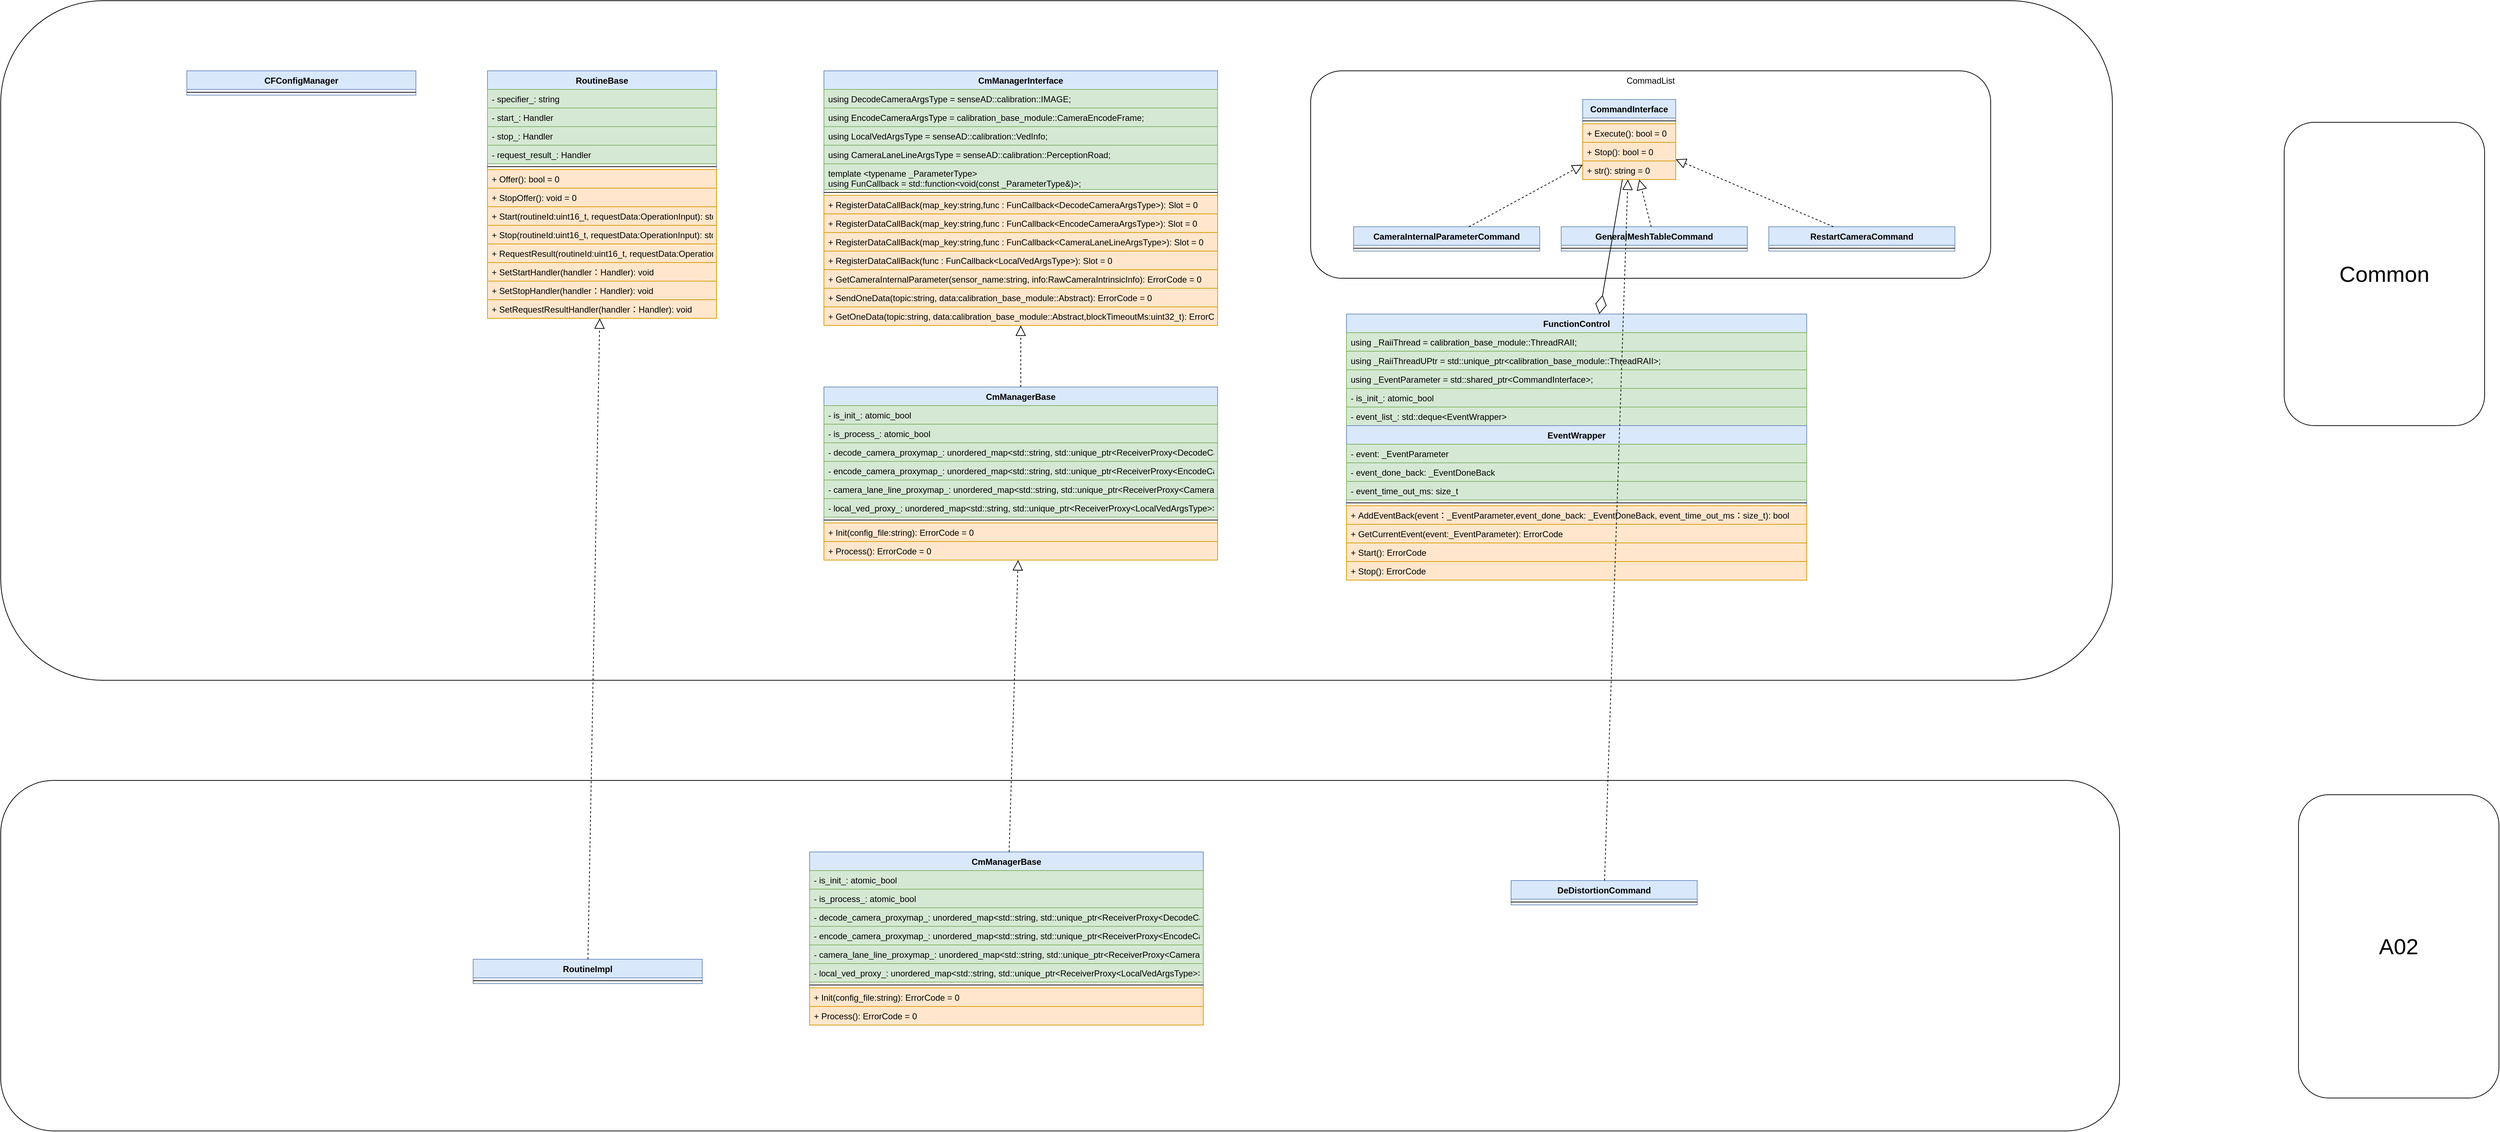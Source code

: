 <mxfile version="20.7.4" type="github">
  <diagram id="Bp8Pj_-kRJzW5Ho2kqY5" name="第 1 页">
    <mxGraphModel dx="6214" dy="3509" grid="1" gridSize="10" guides="1" tooltips="1" connect="1" arrows="1" fold="1" page="1" pageScale="1" pageWidth="827" pageHeight="1169" math="0" shadow="0">
      <root>
        <mxCell id="0" />
        <mxCell id="1" parent="0" />
        <mxCell id="y8l9VE3VMVZeQ-2kAUSr-144" value="" style="rounded=1;whiteSpace=wrap;html=1;" vertex="1" parent="1">
          <mxGeometry x="-1150" y="230" width="2960" height="490" as="geometry" />
        </mxCell>
        <mxCell id="y8l9VE3VMVZeQ-2kAUSr-142" value="" style="rounded=1;whiteSpace=wrap;html=1;" vertex="1" parent="1">
          <mxGeometry x="-1150" y="-860" width="2950" height="950" as="geometry" />
        </mxCell>
        <mxCell id="y8l9VE3VMVZeQ-2kAUSr-106" value="CommadList" style="rounded=1;whiteSpace=wrap;html=1;verticalAlign=top;" vertex="1" parent="1">
          <mxGeometry x="680" y="-762" width="950" height="290" as="geometry" />
        </mxCell>
        <mxCell id="y8l9VE3VMVZeQ-2kAUSr-2" value="RoutineBase" style="swimlane;fontStyle=1;align=center;verticalAlign=top;childLayout=stackLayout;horizontal=1;startSize=26;horizontalStack=0;resizeParent=1;resizeParentMax=0;resizeLast=0;collapsible=1;marginBottom=0;fillColor=#dae8fc;strokeColor=#6c8ebf;" vertex="1" parent="1">
          <mxGeometry x="-470" y="-762" width="320" height="346" as="geometry" />
        </mxCell>
        <mxCell id="y8l9VE3VMVZeQ-2kAUSr-3" value="- specifier_: string" style="text;strokeColor=#82b366;fillColor=#d5e8d4;align=left;verticalAlign=top;spacingLeft=4;spacingRight=4;overflow=hidden;rotatable=0;points=[[0,0.5],[1,0.5]];portConstraint=eastwest;labelBorderColor=none;" vertex="1" parent="y8l9VE3VMVZeQ-2kAUSr-2">
          <mxGeometry y="26" width="320" height="26" as="geometry" />
        </mxCell>
        <mxCell id="y8l9VE3VMVZeQ-2kAUSr-4" value="- start_: Handler" style="text;strokeColor=#82b366;fillColor=#d5e8d4;align=left;verticalAlign=top;spacingLeft=4;spacingRight=4;overflow=hidden;rotatable=0;points=[[0,0.5],[1,0.5]];portConstraint=eastwest;labelBorderColor=none;" vertex="1" parent="y8l9VE3VMVZeQ-2kAUSr-2">
          <mxGeometry y="52" width="320" height="26" as="geometry" />
        </mxCell>
        <mxCell id="y8l9VE3VMVZeQ-2kAUSr-5" value="- stop_: Handler" style="text;strokeColor=#82b366;fillColor=#d5e8d4;align=left;verticalAlign=top;spacingLeft=4;spacingRight=4;overflow=hidden;rotatable=0;points=[[0,0.5],[1,0.5]];portConstraint=eastwest;labelBorderColor=none;" vertex="1" parent="y8l9VE3VMVZeQ-2kAUSr-2">
          <mxGeometry y="78" width="320" height="26" as="geometry" />
        </mxCell>
        <mxCell id="y8l9VE3VMVZeQ-2kAUSr-6" value="- request_result_: Handler" style="text;strokeColor=#82b366;fillColor=#d5e8d4;align=left;verticalAlign=top;spacingLeft=4;spacingRight=4;overflow=hidden;rotatable=0;points=[[0,0.5],[1,0.5]];portConstraint=eastwest;labelBorderColor=none;" vertex="1" parent="y8l9VE3VMVZeQ-2kAUSr-2">
          <mxGeometry y="104" width="320" height="26" as="geometry" />
        </mxCell>
        <mxCell id="y8l9VE3VMVZeQ-2kAUSr-7" value="" style="line;strokeWidth=1;fillColor=none;align=left;verticalAlign=middle;spacingTop=-1;spacingLeft=3;spacingRight=3;rotatable=0;labelPosition=right;points=[];portConstraint=eastwest;" vertex="1" parent="y8l9VE3VMVZeQ-2kAUSr-2">
          <mxGeometry y="130" width="320" height="8" as="geometry" />
        </mxCell>
        <mxCell id="y8l9VE3VMVZeQ-2kAUSr-8" value="+ Offer(): bool = 0" style="text;strokeColor=#d79b00;fillColor=#ffe6cc;align=left;verticalAlign=top;spacingLeft=4;spacingRight=4;overflow=hidden;rotatable=0;points=[[0,0.5],[1,0.5]];portConstraint=eastwest;labelBorderColor=none;" vertex="1" parent="y8l9VE3VMVZeQ-2kAUSr-2">
          <mxGeometry y="138" width="320" height="26" as="geometry" />
        </mxCell>
        <mxCell id="y8l9VE3VMVZeQ-2kAUSr-9" value="+ StopOffer(): void = 0" style="text;strokeColor=#d79b00;fillColor=#ffe6cc;align=left;verticalAlign=top;spacingLeft=4;spacingRight=4;overflow=hidden;rotatable=0;points=[[0,0.5],[1,0.5]];portConstraint=eastwest;" vertex="1" parent="y8l9VE3VMVZeQ-2kAUSr-2">
          <mxGeometry y="164" width="320" height="26" as="geometry" />
        </mxCell>
        <mxCell id="y8l9VE3VMVZeQ-2kAUSr-10" value="+ Start(routineId:uint16_t, requestData:OperationInput): std::future&lt;OperationOutput&gt; = 0" style="text;strokeColor=#d79b00;fillColor=#ffe6cc;align=left;verticalAlign=top;spacingLeft=4;spacingRight=4;overflow=hidden;rotatable=0;points=[[0,0.5],[1,0.5]];portConstraint=eastwest;" vertex="1" parent="y8l9VE3VMVZeQ-2kAUSr-2">
          <mxGeometry y="190" width="320" height="26" as="geometry" />
        </mxCell>
        <mxCell id="y8l9VE3VMVZeQ-2kAUSr-11" value="+ Stop(routineId:uint16_t, requestData:OperationInput): std::future&lt;OperationOutput&gt; = 0" style="text;strokeColor=#d79b00;fillColor=#ffe6cc;align=left;verticalAlign=top;spacingLeft=4;spacingRight=4;overflow=hidden;rotatable=0;points=[[0,0.5],[1,0.5]];portConstraint=eastwest;" vertex="1" parent="y8l9VE3VMVZeQ-2kAUSr-2">
          <mxGeometry y="216" width="320" height="26" as="geometry" />
        </mxCell>
        <mxCell id="y8l9VE3VMVZeQ-2kAUSr-12" value="+ RequestResult(routineId:uint16_t, requestData:OperationInput): std::future&lt;OperationOutput&gt; = 0" style="text;strokeColor=#d79b00;fillColor=#ffe6cc;align=left;verticalAlign=top;spacingLeft=4;spacingRight=4;overflow=hidden;rotatable=0;points=[[0,0.5],[1,0.5]];portConstraint=eastwest;" vertex="1" parent="y8l9VE3VMVZeQ-2kAUSr-2">
          <mxGeometry y="242" width="320" height="26" as="geometry" />
        </mxCell>
        <mxCell id="y8l9VE3VMVZeQ-2kAUSr-13" value="+ SetStartHandler(handler：Handler): void" style="text;strokeColor=#d79b00;fillColor=#ffe6cc;align=left;verticalAlign=top;spacingLeft=4;spacingRight=4;overflow=hidden;rotatable=0;points=[[0,0.5],[1,0.5]];portConstraint=eastwest;" vertex="1" parent="y8l9VE3VMVZeQ-2kAUSr-2">
          <mxGeometry y="268" width="320" height="26" as="geometry" />
        </mxCell>
        <mxCell id="y8l9VE3VMVZeQ-2kAUSr-14" value="+ SetStopHandler(handler：Handler): void" style="text;strokeColor=#d79b00;fillColor=#ffe6cc;align=left;verticalAlign=top;spacingLeft=4;spacingRight=4;overflow=hidden;rotatable=0;points=[[0,0.5],[1,0.5]];portConstraint=eastwest;" vertex="1" parent="y8l9VE3VMVZeQ-2kAUSr-2">
          <mxGeometry y="294" width="320" height="26" as="geometry" />
        </mxCell>
        <mxCell id="y8l9VE3VMVZeQ-2kAUSr-15" value="+ SetRequestResultHandler(handler：Handler): void" style="text;strokeColor=#d79b00;fillColor=#ffe6cc;align=left;verticalAlign=top;spacingLeft=4;spacingRight=4;overflow=hidden;rotatable=0;points=[[0,0.5],[1,0.5]];portConstraint=eastwest;" vertex="1" parent="y8l9VE3VMVZeQ-2kAUSr-2">
          <mxGeometry y="320" width="320" height="26" as="geometry" />
        </mxCell>
        <mxCell id="y8l9VE3VMVZeQ-2kAUSr-16" value="RoutineImpl" style="swimlane;fontStyle=1;align=center;verticalAlign=top;childLayout=stackLayout;horizontal=1;startSize=26;horizontalStack=0;resizeParent=1;resizeParentMax=0;resizeLast=0;collapsible=1;marginBottom=0;fillColor=#dae8fc;strokeColor=#6c8ebf;" vertex="1" parent="1">
          <mxGeometry x="-490" y="480" width="320" height="34" as="geometry" />
        </mxCell>
        <mxCell id="y8l9VE3VMVZeQ-2kAUSr-17" value="" style="line;strokeWidth=1;fillColor=none;align=left;verticalAlign=middle;spacingTop=-1;spacingLeft=3;spacingRight=3;rotatable=0;labelPosition=right;points=[];portConstraint=eastwest;" vertex="1" parent="y8l9VE3VMVZeQ-2kAUSr-16">
          <mxGeometry y="26" width="320" height="8" as="geometry" />
        </mxCell>
        <mxCell id="y8l9VE3VMVZeQ-2kAUSr-18" value="" style="endArrow=block;dashed=1;endFill=0;endSize=12;html=1;" edge="1" parent="1" source="y8l9VE3VMVZeQ-2kAUSr-16" target="y8l9VE3VMVZeQ-2kAUSr-2">
          <mxGeometry width="160" relative="1" as="geometry">
            <mxPoint x="-610" y="380" as="sourcePoint" />
            <mxPoint x="-450" y="380" as="targetPoint" />
          </mxGeometry>
        </mxCell>
        <mxCell id="y8l9VE3VMVZeQ-2kAUSr-19" value="CmManagerInterface" style="swimlane;fontStyle=1;align=center;verticalAlign=top;childLayout=stackLayout;horizontal=1;startSize=26;horizontalStack=0;resizeParent=1;resizeParentMax=0;resizeLast=0;collapsible=1;marginBottom=0;fillColor=#dae8fc;strokeColor=#6c8ebf;" vertex="1" parent="1">
          <mxGeometry y="-762" width="550" height="356" as="geometry" />
        </mxCell>
        <mxCell id="y8l9VE3VMVZeQ-2kAUSr-47" value="    using DecodeCameraArgsType = senseAD::calibration::IMAGE;&#xa;" style="text;strokeColor=#82b366;fillColor=#d5e8d4;align=left;verticalAlign=top;spacingLeft=4;spacingRight=4;overflow=hidden;rotatable=0;points=[[0,0.5],[1,0.5]];portConstraint=eastwest;labelBorderColor=none;" vertex="1" parent="y8l9VE3VMVZeQ-2kAUSr-19">
          <mxGeometry y="26" width="550" height="26" as="geometry" />
        </mxCell>
        <mxCell id="y8l9VE3VMVZeQ-2kAUSr-48" value="    using EncodeCameraArgsType = calibration_base_module::CameraEncodeFrame;&#xa;" style="text;strokeColor=#82b366;fillColor=#d5e8d4;align=left;verticalAlign=top;spacingLeft=4;spacingRight=4;overflow=hidden;rotatable=0;points=[[0,0.5],[1,0.5]];portConstraint=eastwest;labelBorderColor=none;" vertex="1" parent="y8l9VE3VMVZeQ-2kAUSr-19">
          <mxGeometry y="52" width="550" height="26" as="geometry" />
        </mxCell>
        <mxCell id="y8l9VE3VMVZeQ-2kAUSr-49" value="    using LocalVedArgsType = senseAD::calibration::VedInfo;&#xa;" style="text;strokeColor=#82b366;fillColor=#d5e8d4;align=left;verticalAlign=top;spacingLeft=4;spacingRight=4;overflow=hidden;rotatable=0;points=[[0,0.5],[1,0.5]];portConstraint=eastwest;labelBorderColor=none;" vertex="1" parent="y8l9VE3VMVZeQ-2kAUSr-19">
          <mxGeometry y="78" width="550" height="26" as="geometry" />
        </mxCell>
        <mxCell id="y8l9VE3VMVZeQ-2kAUSr-51" value="    using CameraLaneLineArgsType = senseAD::calibration::PerceptionRoad;&#xa;" style="text;strokeColor=#82b366;fillColor=#d5e8d4;align=left;verticalAlign=top;spacingLeft=4;spacingRight=4;overflow=hidden;rotatable=0;points=[[0,0.5],[1,0.5]];portConstraint=eastwest;labelBorderColor=none;" vertex="1" parent="y8l9VE3VMVZeQ-2kAUSr-19">
          <mxGeometry y="104" width="550" height="26" as="geometry" />
        </mxCell>
        <mxCell id="y8l9VE3VMVZeQ-2kAUSr-50" value="    template &lt;typename _ParameterType&gt;&#xa;    using FunCallback = std::function&lt;void(const _ParameterType&amp;)&gt;;" style="text;strokeColor=#82b366;fillColor=#d5e8d4;align=left;verticalAlign=top;spacingLeft=4;spacingRight=4;overflow=hidden;rotatable=0;points=[[0,0.5],[1,0.5]];portConstraint=eastwest;labelBorderColor=none;" vertex="1" parent="y8l9VE3VMVZeQ-2kAUSr-19">
          <mxGeometry y="130" width="550" height="36" as="geometry" />
        </mxCell>
        <mxCell id="y8l9VE3VMVZeQ-2kAUSr-24" value="" style="line;strokeWidth=1;fillColor=none;align=left;verticalAlign=middle;spacingTop=-1;spacingLeft=3;spacingRight=3;rotatable=0;labelPosition=right;points=[];portConstraint=eastwest;" vertex="1" parent="y8l9VE3VMVZeQ-2kAUSr-19">
          <mxGeometry y="166" width="550" height="8" as="geometry" />
        </mxCell>
        <mxCell id="y8l9VE3VMVZeQ-2kAUSr-25" value="+ RegisterDataCallBack(map_key:string,func : FunCallback&lt;DecodeCameraArgsType&gt;): Slot = 0" style="text;strokeColor=#d79b00;fillColor=#ffe6cc;align=left;verticalAlign=top;spacingLeft=4;spacingRight=4;overflow=hidden;rotatable=0;points=[[0,0.5],[1,0.5]];portConstraint=eastwest;labelBorderColor=none;" vertex="1" parent="y8l9VE3VMVZeQ-2kAUSr-19">
          <mxGeometry y="174" width="550" height="26" as="geometry" />
        </mxCell>
        <mxCell id="y8l9VE3VMVZeQ-2kAUSr-26" value="+ RegisterDataCallBack(map_key:string,func : FunCallback&lt;EncodeCameraArgsType&gt;): Slot = 0" style="text;strokeColor=#d79b00;fillColor=#ffe6cc;align=left;verticalAlign=top;spacingLeft=4;spacingRight=4;overflow=hidden;rotatable=0;points=[[0,0.5],[1,0.5]];portConstraint=eastwest;" vertex="1" parent="y8l9VE3VMVZeQ-2kAUSr-19">
          <mxGeometry y="200" width="550" height="26" as="geometry" />
        </mxCell>
        <mxCell id="y8l9VE3VMVZeQ-2kAUSr-27" value="+ RegisterDataCallBack(map_key:string,func : FunCallback&lt;CameraLaneLineArgsType&gt;): Slot = 0" style="text;strokeColor=#d79b00;fillColor=#ffe6cc;align=left;verticalAlign=top;spacingLeft=4;spacingRight=4;overflow=hidden;rotatable=0;points=[[0,0.5],[1,0.5]];portConstraint=eastwest;" vertex="1" parent="y8l9VE3VMVZeQ-2kAUSr-19">
          <mxGeometry y="226" width="550" height="26" as="geometry" />
        </mxCell>
        <mxCell id="y8l9VE3VMVZeQ-2kAUSr-28" value="+ RegisterDataCallBack(func : FunCallback&lt;LocalVedArgsType&gt;): Slot = 0" style="text;strokeColor=#d79b00;fillColor=#ffe6cc;align=left;verticalAlign=top;spacingLeft=4;spacingRight=4;overflow=hidden;rotatable=0;points=[[0,0.5],[1,0.5]];portConstraint=eastwest;" vertex="1" parent="y8l9VE3VMVZeQ-2kAUSr-19">
          <mxGeometry y="252" width="550" height="26" as="geometry" />
        </mxCell>
        <mxCell id="y8l9VE3VMVZeQ-2kAUSr-29" value="+ GetCameraInternalParameter(sensor_name:string, info:RawCameraIntrinsicInfo): ErrorCode = 0" style="text;strokeColor=#d79b00;fillColor=#ffe6cc;align=left;verticalAlign=top;spacingLeft=4;spacingRight=4;overflow=hidden;rotatable=0;points=[[0,0.5],[1,0.5]];portConstraint=eastwest;" vertex="1" parent="y8l9VE3VMVZeQ-2kAUSr-19">
          <mxGeometry y="278" width="550" height="26" as="geometry" />
        </mxCell>
        <mxCell id="y8l9VE3VMVZeQ-2kAUSr-53" value="+ SendOneData(topic:string, data:calibration_base_module::Abstract): ErrorCode = 0" style="text;strokeColor=#d79b00;fillColor=#ffe6cc;align=left;verticalAlign=top;spacingLeft=4;spacingRight=4;overflow=hidden;rotatable=0;points=[[0,0.5],[1,0.5]];portConstraint=eastwest;" vertex="1" parent="y8l9VE3VMVZeQ-2kAUSr-19">
          <mxGeometry y="304" width="550" height="26" as="geometry" />
        </mxCell>
        <mxCell id="y8l9VE3VMVZeQ-2kAUSr-52" value="+ GetOneData(topic:string, data:calibration_base_module::Abstract,blockTimeoutMs:uint32_t): ErrorCode = 0" style="text;strokeColor=#d79b00;fillColor=#ffe6cc;align=left;verticalAlign=top;spacingLeft=4;spacingRight=4;overflow=hidden;rotatable=0;points=[[0,0.5],[1,0.5]];portConstraint=eastwest;" vertex="1" parent="y8l9VE3VMVZeQ-2kAUSr-19">
          <mxGeometry y="330" width="550" height="26" as="geometry" />
        </mxCell>
        <mxCell id="y8l9VE3VMVZeQ-2kAUSr-33" value="CmManagerBase" style="swimlane;fontStyle=1;align=center;verticalAlign=top;childLayout=stackLayout;horizontal=1;startSize=26;horizontalStack=0;resizeParent=1;resizeParentMax=0;resizeLast=0;collapsible=1;marginBottom=0;fillColor=#dae8fc;strokeColor=#6c8ebf;" vertex="1" parent="1">
          <mxGeometry y="-320" width="550" height="242" as="geometry" />
        </mxCell>
        <mxCell id="y8l9VE3VMVZeQ-2kAUSr-54" value="- is_init_: atomic_bool" style="text;strokeColor=#82b366;fillColor=#d5e8d4;align=left;verticalAlign=top;spacingLeft=4;spacingRight=4;overflow=hidden;rotatable=0;points=[[0,0.5],[1,0.5]];portConstraint=eastwest;labelBorderColor=none;" vertex="1" parent="y8l9VE3VMVZeQ-2kAUSr-33">
          <mxGeometry y="26" width="550" height="26" as="geometry" />
        </mxCell>
        <mxCell id="y8l9VE3VMVZeQ-2kAUSr-55" value="- is_process_: atomic_bool" style="text;strokeColor=#82b366;fillColor=#d5e8d4;align=left;verticalAlign=top;spacingLeft=4;spacingRight=4;overflow=hidden;rotatable=0;points=[[0,0.5],[1,0.5]];portConstraint=eastwest;labelBorderColor=none;" vertex="1" parent="y8l9VE3VMVZeQ-2kAUSr-33">
          <mxGeometry y="52" width="550" height="26" as="geometry" />
        </mxCell>
        <mxCell id="y8l9VE3VMVZeQ-2kAUSr-34" value="- decode_camera_proxymap_: unordered_map&lt;std::string, std::unique_ptr&lt;ReceiverProxy&lt;DecodeCameraArgsType&gt;&gt;&gt;" style="text;strokeColor=#82b366;fillColor=#d5e8d4;align=left;verticalAlign=top;spacingLeft=4;spacingRight=4;overflow=hidden;rotatable=0;points=[[0,0.5],[1,0.5]];portConstraint=eastwest;labelBorderColor=none;" vertex="1" parent="y8l9VE3VMVZeQ-2kAUSr-33">
          <mxGeometry y="78" width="550" height="26" as="geometry" />
        </mxCell>
        <mxCell id="y8l9VE3VMVZeQ-2kAUSr-35" value="- encode_camera_proxymap_: unordered_map&lt;std::string, std::unique_ptr&lt;ReceiverProxy&lt;EncodeCameraArgsType&gt;&gt;&gt;" style="text;strokeColor=#82b366;fillColor=#d5e8d4;align=left;verticalAlign=top;spacingLeft=4;spacingRight=4;overflow=hidden;rotatable=0;points=[[0,0.5],[1,0.5]];portConstraint=eastwest;labelBorderColor=none;" vertex="1" parent="y8l9VE3VMVZeQ-2kAUSr-33">
          <mxGeometry y="104" width="550" height="26" as="geometry" />
        </mxCell>
        <mxCell id="y8l9VE3VMVZeQ-2kAUSr-36" value="- camera_lane_line_proxymap_: unordered_map&lt;std::string, std::unique_ptr&lt;ReceiverProxy&lt;CameraLaneLineArgsType&gt;&gt;&gt;" style="text;strokeColor=#82b366;fillColor=#d5e8d4;align=left;verticalAlign=top;spacingLeft=4;spacingRight=4;overflow=hidden;rotatable=0;points=[[0,0.5],[1,0.5]];portConstraint=eastwest;labelBorderColor=none;" vertex="1" parent="y8l9VE3VMVZeQ-2kAUSr-33">
          <mxGeometry y="130" width="550" height="26" as="geometry" />
        </mxCell>
        <mxCell id="y8l9VE3VMVZeQ-2kAUSr-37" value="- local_ved_proxy_: unordered_map&lt;std::string, std::unique_ptr&lt;ReceiverProxy&lt;LocalVedArgsType&gt;&gt;&gt;" style="text;strokeColor=#82b366;fillColor=#d5e8d4;align=left;verticalAlign=top;spacingLeft=4;spacingRight=4;overflow=hidden;rotatable=0;points=[[0,0.5],[1,0.5]];portConstraint=eastwest;labelBorderColor=none;" vertex="1" parent="y8l9VE3VMVZeQ-2kAUSr-33">
          <mxGeometry y="156" width="550" height="26" as="geometry" />
        </mxCell>
        <mxCell id="y8l9VE3VMVZeQ-2kAUSr-38" value="" style="line;strokeWidth=1;fillColor=none;align=left;verticalAlign=middle;spacingTop=-1;spacingLeft=3;spacingRight=3;rotatable=0;labelPosition=right;points=[];portConstraint=eastwest;" vertex="1" parent="y8l9VE3VMVZeQ-2kAUSr-33">
          <mxGeometry y="182" width="550" height="8" as="geometry" />
        </mxCell>
        <mxCell id="y8l9VE3VMVZeQ-2kAUSr-39" value="+ Init(config_file:string): ErrorCode = 0" style="text;strokeColor=#d79b00;fillColor=#ffe6cc;align=left;verticalAlign=top;spacingLeft=4;spacingRight=4;overflow=hidden;rotatable=0;points=[[0,0.5],[1,0.5]];portConstraint=eastwest;labelBorderColor=none;" vertex="1" parent="y8l9VE3VMVZeQ-2kAUSr-33">
          <mxGeometry y="190" width="550" height="26" as="geometry" />
        </mxCell>
        <mxCell id="y8l9VE3VMVZeQ-2kAUSr-40" value="+ Process(): ErrorCode = 0" style="text;strokeColor=#d79b00;fillColor=#ffe6cc;align=left;verticalAlign=top;spacingLeft=4;spacingRight=4;overflow=hidden;rotatable=0;points=[[0,0.5],[1,0.5]];portConstraint=eastwest;" vertex="1" parent="y8l9VE3VMVZeQ-2kAUSr-33">
          <mxGeometry y="216" width="550" height="26" as="geometry" />
        </mxCell>
        <mxCell id="y8l9VE3VMVZeQ-2kAUSr-72" value="" style="endArrow=block;dashed=1;endFill=0;endSize=12;html=1;" edge="1" parent="1" source="y8l9VE3VMVZeQ-2kAUSr-33" target="y8l9VE3VMVZeQ-2kAUSr-19">
          <mxGeometry width="160" relative="1" as="geometry">
            <mxPoint x="-289.475" y="260" as="sourcePoint" />
            <mxPoint x="-285.34" y="126" as="targetPoint" />
          </mxGeometry>
        </mxCell>
        <mxCell id="y8l9VE3VMVZeQ-2kAUSr-74" value="CommandInterface" style="swimlane;fontStyle=1;align=center;verticalAlign=top;childLayout=stackLayout;horizontal=1;startSize=26;horizontalStack=0;resizeParent=1;resizeParentMax=0;resizeLast=0;collapsible=1;marginBottom=0;fillColor=#dae8fc;strokeColor=#6c8ebf;" vertex="1" parent="1">
          <mxGeometry x="1060" y="-722" width="130" height="112" as="geometry" />
        </mxCell>
        <mxCell id="y8l9VE3VMVZeQ-2kAUSr-80" value="" style="line;strokeWidth=1;fillColor=none;align=left;verticalAlign=middle;spacingTop=-1;spacingLeft=3;spacingRight=3;rotatable=0;labelPosition=right;points=[];portConstraint=eastwest;" vertex="1" parent="y8l9VE3VMVZeQ-2kAUSr-74">
          <mxGeometry y="26" width="130" height="8" as="geometry" />
        </mxCell>
        <mxCell id="y8l9VE3VMVZeQ-2kAUSr-81" value="+ Execute(): bool = 0" style="text;strokeColor=#d79b00;fillColor=#ffe6cc;align=left;verticalAlign=top;spacingLeft=4;spacingRight=4;overflow=hidden;rotatable=0;points=[[0,0.5],[1,0.5]];portConstraint=eastwest;labelBorderColor=none;" vertex="1" parent="y8l9VE3VMVZeQ-2kAUSr-74">
          <mxGeometry y="34" width="130" height="26" as="geometry" />
        </mxCell>
        <mxCell id="y8l9VE3VMVZeQ-2kAUSr-82" value="+ Stop(): bool = 0" style="text;strokeColor=#d79b00;fillColor=#ffe6cc;align=left;verticalAlign=top;spacingLeft=4;spacingRight=4;overflow=hidden;rotatable=0;points=[[0,0.5],[1,0.5]];portConstraint=eastwest;" vertex="1" parent="y8l9VE3VMVZeQ-2kAUSr-74">
          <mxGeometry y="60" width="130" height="26" as="geometry" />
        </mxCell>
        <mxCell id="y8l9VE3VMVZeQ-2kAUSr-83" value="+ str(): string = 0" style="text;strokeColor=#d79b00;fillColor=#ffe6cc;align=left;verticalAlign=top;spacingLeft=4;spacingRight=4;overflow=hidden;rotatable=0;points=[[0,0.5],[1,0.5]];portConstraint=eastwest;" vertex="1" parent="y8l9VE3VMVZeQ-2kAUSr-74">
          <mxGeometry y="86" width="130" height="26" as="geometry" />
        </mxCell>
        <mxCell id="y8l9VE3VMVZeQ-2kAUSr-88" value="CameraInternalParameterCommand" style="swimlane;fontStyle=1;align=center;verticalAlign=top;childLayout=stackLayout;horizontal=1;startSize=26;horizontalStack=0;resizeParent=1;resizeParentMax=0;resizeLast=0;collapsible=1;marginBottom=0;fillColor=#dae8fc;strokeColor=#6c8ebf;" vertex="1" parent="1">
          <mxGeometry x="740" y="-544" width="260" height="34" as="geometry" />
        </mxCell>
        <mxCell id="y8l9VE3VMVZeQ-2kAUSr-89" value="" style="line;strokeWidth=1;fillColor=none;align=left;verticalAlign=middle;spacingTop=-1;spacingLeft=3;spacingRight=3;rotatable=0;labelPosition=right;points=[];portConstraint=eastwest;" vertex="1" parent="y8l9VE3VMVZeQ-2kAUSr-88">
          <mxGeometry y="26" width="260" height="8" as="geometry" />
        </mxCell>
        <mxCell id="y8l9VE3VMVZeQ-2kAUSr-93" value="" style="endArrow=block;dashed=1;endFill=0;endSize=12;html=1;" edge="1" parent="1" source="y8l9VE3VMVZeQ-2kAUSr-88" target="y8l9VE3VMVZeQ-2kAUSr-74">
          <mxGeometry width="160" relative="1" as="geometry">
            <mxPoint x="1120" y="-474" as="sourcePoint" />
            <mxPoint x="1120" y="-560" as="targetPoint" />
          </mxGeometry>
        </mxCell>
        <mxCell id="y8l9VE3VMVZeQ-2kAUSr-94" value="GeneralMeshTableCommand" style="swimlane;fontStyle=1;align=center;verticalAlign=top;childLayout=stackLayout;horizontal=1;startSize=26;horizontalStack=0;resizeParent=1;resizeParentMax=0;resizeLast=0;collapsible=1;marginBottom=0;fillColor=#dae8fc;strokeColor=#6c8ebf;" vertex="1" parent="1">
          <mxGeometry x="1030" y="-544" width="260" height="34" as="geometry" />
        </mxCell>
        <mxCell id="y8l9VE3VMVZeQ-2kAUSr-95" value="" style="line;strokeWidth=1;fillColor=none;align=left;verticalAlign=middle;spacingTop=-1;spacingLeft=3;spacingRight=3;rotatable=0;labelPosition=right;points=[];portConstraint=eastwest;" vertex="1" parent="y8l9VE3VMVZeQ-2kAUSr-94">
          <mxGeometry y="26" width="260" height="8" as="geometry" />
        </mxCell>
        <mxCell id="y8l9VE3VMVZeQ-2kAUSr-99" value="" style="endArrow=block;dashed=1;endFill=0;endSize=12;html=1;" edge="1" parent="1" source="y8l9VE3VMVZeQ-2kAUSr-94" target="y8l9VE3VMVZeQ-2kAUSr-74">
          <mxGeometry width="160" relative="1" as="geometry">
            <mxPoint x="906.742" y="-534" as="sourcePoint" />
            <mxPoint x="938.258" y="-600.0" as="targetPoint" />
          </mxGeometry>
        </mxCell>
        <mxCell id="y8l9VE3VMVZeQ-2kAUSr-100" value="RestartCameraCommand" style="swimlane;fontStyle=1;align=center;verticalAlign=top;childLayout=stackLayout;horizontal=1;startSize=26;horizontalStack=0;resizeParent=1;resizeParentMax=0;resizeLast=0;collapsible=1;marginBottom=0;fillColor=#dae8fc;strokeColor=#6c8ebf;" vertex="1" parent="1">
          <mxGeometry x="1320" y="-544" width="260" height="34" as="geometry" />
        </mxCell>
        <mxCell id="y8l9VE3VMVZeQ-2kAUSr-101" value="" style="line;strokeWidth=1;fillColor=none;align=left;verticalAlign=middle;spacingTop=-1;spacingLeft=3;spacingRight=3;rotatable=0;labelPosition=right;points=[];portConstraint=eastwest;" vertex="1" parent="y8l9VE3VMVZeQ-2kAUSr-100">
          <mxGeometry y="26" width="260" height="8" as="geometry" />
        </mxCell>
        <mxCell id="y8l9VE3VMVZeQ-2kAUSr-105" value="" style="endArrow=block;dashed=1;endFill=0;endSize=12;html=1;" edge="1" parent="1" source="y8l9VE3VMVZeQ-2kAUSr-100" target="y8l9VE3VMVZeQ-2kAUSr-74">
          <mxGeometry width="160" relative="1" as="geometry">
            <mxPoint x="1165.719" y="-534" as="sourcePoint" />
            <mxPoint x="1149.101" y="-600.0" as="targetPoint" />
          </mxGeometry>
        </mxCell>
        <mxCell id="y8l9VE3VMVZeQ-2kAUSr-108" value="FunctionControl" style="swimlane;fontStyle=1;align=center;verticalAlign=top;childLayout=stackLayout;horizontal=1;startSize=26;horizontalStack=0;resizeParent=1;resizeParentMax=0;resizeLast=0;collapsible=1;marginBottom=0;fillColor=#dae8fc;strokeColor=#6c8ebf;" vertex="1" parent="1">
          <mxGeometry x="730" y="-422" width="643" height="372" as="geometry" />
        </mxCell>
        <mxCell id="y8l9VE3VMVZeQ-2kAUSr-113" value="using _RaiiThread = calibration_base_module::ThreadRAII;" style="text;strokeColor=#82b366;fillColor=#d5e8d4;align=left;verticalAlign=top;spacingLeft=4;spacingRight=4;overflow=hidden;rotatable=0;points=[[0,0.5],[1,0.5]];portConstraint=eastwest;labelBorderColor=none;" vertex="1" parent="y8l9VE3VMVZeQ-2kAUSr-108">
          <mxGeometry y="26" width="643" height="26" as="geometry" />
        </mxCell>
        <mxCell id="y8l9VE3VMVZeQ-2kAUSr-121" value="    using _RaiiThreadUPtr = std::unique_ptr&lt;calibration_base_module::ThreadRAII&gt;;&#xa;" style="text;strokeColor=#82b366;fillColor=#d5e8d4;align=left;verticalAlign=top;spacingLeft=4;spacingRight=4;overflow=hidden;rotatable=0;points=[[0,0.5],[1,0.5]];portConstraint=eastwest;labelBorderColor=none;" vertex="1" parent="y8l9VE3VMVZeQ-2kAUSr-108">
          <mxGeometry y="52" width="643" height="26" as="geometry" />
        </mxCell>
        <mxCell id="y8l9VE3VMVZeQ-2kAUSr-122" value="    using _EventParameter = std::shared_ptr&lt;CommandInterface&gt;;&#xa;" style="text;strokeColor=#82b366;fillColor=#d5e8d4;align=left;verticalAlign=top;spacingLeft=4;spacingRight=4;overflow=hidden;rotatable=0;points=[[0,0.5],[1,0.5]];portConstraint=eastwest;labelBorderColor=none;" vertex="1" parent="y8l9VE3VMVZeQ-2kAUSr-108">
          <mxGeometry y="78" width="643" height="26" as="geometry" />
        </mxCell>
        <mxCell id="y8l9VE3VMVZeQ-2kAUSr-120" value="- is_init_: atomic_bool" style="text;strokeColor=#82b366;fillColor=#d5e8d4;align=left;verticalAlign=top;spacingLeft=4;spacingRight=4;overflow=hidden;rotatable=0;points=[[0,0.5],[1,0.5]];portConstraint=eastwest;labelBorderColor=none;" vertex="1" parent="y8l9VE3VMVZeQ-2kAUSr-108">
          <mxGeometry y="104" width="643" height="26" as="geometry" />
        </mxCell>
        <mxCell id="y8l9VE3VMVZeQ-2kAUSr-126" value="- event_list_: std::deque&lt;EventWrapper&gt;" style="text;strokeColor=#82b366;fillColor=#d5e8d4;align=left;verticalAlign=top;spacingLeft=4;spacingRight=4;overflow=hidden;rotatable=0;points=[[0,0.5],[1,0.5]];portConstraint=eastwest;labelBorderColor=none;" vertex="1" parent="y8l9VE3VMVZeQ-2kAUSr-108">
          <mxGeometry y="130" width="643" height="26" as="geometry" />
        </mxCell>
        <mxCell id="y8l9VE3VMVZeQ-2kAUSr-114" value="EventWrapper" style="swimlane;fontStyle=1;align=center;verticalAlign=top;childLayout=stackLayout;horizontal=1;startSize=26;horizontalStack=0;resizeParent=1;resizeParentMax=0;resizeLast=0;collapsible=1;marginBottom=0;fillColor=#dae8fc;strokeColor=#6c8ebf;" vertex="1" parent="y8l9VE3VMVZeQ-2kAUSr-108">
          <mxGeometry y="156" width="643" height="104" as="geometry" />
        </mxCell>
        <mxCell id="y8l9VE3VMVZeQ-2kAUSr-115" value="- event: _EventParameter" style="text;strokeColor=#82b366;fillColor=#d5e8d4;align=left;verticalAlign=top;spacingLeft=4;spacingRight=4;overflow=hidden;rotatable=0;points=[[0,0.5],[1,0.5]];portConstraint=eastwest;labelBorderColor=none;" vertex="1" parent="y8l9VE3VMVZeQ-2kAUSr-114">
          <mxGeometry y="26" width="643" height="26" as="geometry" />
        </mxCell>
        <mxCell id="y8l9VE3VMVZeQ-2kAUSr-123" value="- event_done_back: _EventDoneBack" style="text;strokeColor=#82b366;fillColor=#d5e8d4;align=left;verticalAlign=top;spacingLeft=4;spacingRight=4;overflow=hidden;rotatable=0;points=[[0,0.5],[1,0.5]];portConstraint=eastwest;labelBorderColor=none;" vertex="1" parent="y8l9VE3VMVZeQ-2kAUSr-114">
          <mxGeometry y="52" width="643" height="26" as="geometry" />
        </mxCell>
        <mxCell id="y8l9VE3VMVZeQ-2kAUSr-124" value="- event_time_out_ms: size_t" style="text;strokeColor=#82b366;fillColor=#d5e8d4;align=left;verticalAlign=top;spacingLeft=4;spacingRight=4;overflow=hidden;rotatable=0;points=[[0,0.5],[1,0.5]];portConstraint=eastwest;labelBorderColor=none;" vertex="1" parent="y8l9VE3VMVZeQ-2kAUSr-114">
          <mxGeometry y="78" width="643" height="26" as="geometry" />
        </mxCell>
        <mxCell id="y8l9VE3VMVZeQ-2kAUSr-109" value="" style="line;strokeWidth=1;fillColor=none;align=left;verticalAlign=middle;spacingTop=-1;spacingLeft=3;spacingRight=3;rotatable=0;labelPosition=right;points=[];portConstraint=eastwest;" vertex="1" parent="y8l9VE3VMVZeQ-2kAUSr-108">
          <mxGeometry y="260" width="643" height="8" as="geometry" />
        </mxCell>
        <mxCell id="y8l9VE3VMVZeQ-2kAUSr-110" value="+ AddEventBack(event：_EventParameter,event_done_back: _EventDoneBack, event_time_out_ms：size_t): bool" style="text;strokeColor=#d79b00;fillColor=#ffe6cc;align=left;verticalAlign=top;spacingLeft=4;spacingRight=4;overflow=hidden;rotatable=0;points=[[0,0.5],[1,0.5]];portConstraint=eastwest;labelBorderColor=none;" vertex="1" parent="y8l9VE3VMVZeQ-2kAUSr-108">
          <mxGeometry y="268" width="643" height="26" as="geometry" />
        </mxCell>
        <mxCell id="y8l9VE3VMVZeQ-2kAUSr-111" value="+ GetCurrentEvent(event:_EventParameter): ErrorCode" style="text;strokeColor=#d79b00;fillColor=#ffe6cc;align=left;verticalAlign=top;spacingLeft=4;spacingRight=4;overflow=hidden;rotatable=0;points=[[0,0.5],[1,0.5]];portConstraint=eastwest;" vertex="1" parent="y8l9VE3VMVZeQ-2kAUSr-108">
          <mxGeometry y="294" width="643" height="26" as="geometry" />
        </mxCell>
        <mxCell id="y8l9VE3VMVZeQ-2kAUSr-112" value="+ Start(): ErrorCode" style="text;strokeColor=#d79b00;fillColor=#ffe6cc;align=left;verticalAlign=top;spacingLeft=4;spacingRight=4;overflow=hidden;rotatable=0;points=[[0,0.5],[1,0.5]];portConstraint=eastwest;" vertex="1" parent="y8l9VE3VMVZeQ-2kAUSr-108">
          <mxGeometry y="320" width="643" height="26" as="geometry" />
        </mxCell>
        <mxCell id="y8l9VE3VMVZeQ-2kAUSr-125" value="+ Stop(): ErrorCode" style="text;strokeColor=#d79b00;fillColor=#ffe6cc;align=left;verticalAlign=top;spacingLeft=4;spacingRight=4;overflow=hidden;rotatable=0;points=[[0,0.5],[1,0.5]];portConstraint=eastwest;" vertex="1" parent="y8l9VE3VMVZeQ-2kAUSr-108">
          <mxGeometry y="346" width="643" height="26" as="geometry" />
        </mxCell>
        <mxCell id="y8l9VE3VMVZeQ-2kAUSr-127" value="" style="endArrow=diamondThin;endFill=0;endSize=24;html=1;rounded=0;" edge="1" parent="1" source="y8l9VE3VMVZeQ-2kAUSr-74" target="y8l9VE3VMVZeQ-2kAUSr-108">
          <mxGeometry width="160" relative="1" as="geometry">
            <mxPoint x="690" y="-322" as="sourcePoint" />
            <mxPoint x="850" y="-322" as="targetPoint" />
          </mxGeometry>
        </mxCell>
        <mxCell id="y8l9VE3VMVZeQ-2kAUSr-128" value="CFConfigManager" style="swimlane;fontStyle=1;align=center;verticalAlign=top;childLayout=stackLayout;horizontal=1;startSize=26;horizontalStack=0;resizeParent=1;resizeParentMax=0;resizeLast=0;collapsible=1;marginBottom=0;fillColor=#dae8fc;strokeColor=#6c8ebf;" vertex="1" parent="1">
          <mxGeometry x="-890" y="-762" width="320" height="34" as="geometry" />
        </mxCell>
        <mxCell id="y8l9VE3VMVZeQ-2kAUSr-133" value="" style="line;strokeWidth=1;fillColor=none;align=left;verticalAlign=middle;spacingTop=-1;spacingLeft=3;spacingRight=3;rotatable=0;labelPosition=right;points=[];portConstraint=eastwest;" vertex="1" parent="y8l9VE3VMVZeQ-2kAUSr-128">
          <mxGeometry y="26" width="320" height="8" as="geometry" />
        </mxCell>
        <mxCell id="y8l9VE3VMVZeQ-2kAUSr-143" value="Common" style="rounded=1;whiteSpace=wrap;html=1;fontSize=31;" vertex="1" parent="1">
          <mxGeometry x="2040" y="-690" width="280" height="424" as="geometry" />
        </mxCell>
        <mxCell id="y8l9VE3VMVZeQ-2kAUSr-145" value="A02" style="rounded=1;whiteSpace=wrap;html=1;fontSize=31;" vertex="1" parent="1">
          <mxGeometry x="2060" y="250" width="280" height="424" as="geometry" />
        </mxCell>
        <mxCell id="y8l9VE3VMVZeQ-2kAUSr-146" value="CmManagerBase" style="swimlane;fontStyle=1;align=center;verticalAlign=top;childLayout=stackLayout;horizontal=1;startSize=26;horizontalStack=0;resizeParent=1;resizeParentMax=0;resizeLast=0;collapsible=1;marginBottom=0;fillColor=#dae8fc;strokeColor=#6c8ebf;" vertex="1" parent="1">
          <mxGeometry x="-20" y="330" width="550" height="242" as="geometry" />
        </mxCell>
        <mxCell id="y8l9VE3VMVZeQ-2kAUSr-147" value="- is_init_: atomic_bool" style="text;strokeColor=#82b366;fillColor=#d5e8d4;align=left;verticalAlign=top;spacingLeft=4;spacingRight=4;overflow=hidden;rotatable=0;points=[[0,0.5],[1,0.5]];portConstraint=eastwest;labelBorderColor=none;" vertex="1" parent="y8l9VE3VMVZeQ-2kAUSr-146">
          <mxGeometry y="26" width="550" height="26" as="geometry" />
        </mxCell>
        <mxCell id="y8l9VE3VMVZeQ-2kAUSr-148" value="- is_process_: atomic_bool" style="text;strokeColor=#82b366;fillColor=#d5e8d4;align=left;verticalAlign=top;spacingLeft=4;spacingRight=4;overflow=hidden;rotatable=0;points=[[0,0.5],[1,0.5]];portConstraint=eastwest;labelBorderColor=none;" vertex="1" parent="y8l9VE3VMVZeQ-2kAUSr-146">
          <mxGeometry y="52" width="550" height="26" as="geometry" />
        </mxCell>
        <mxCell id="y8l9VE3VMVZeQ-2kAUSr-149" value="- decode_camera_proxymap_: unordered_map&lt;std::string, std::unique_ptr&lt;ReceiverProxy&lt;DecodeCameraArgsType&gt;&gt;&gt;" style="text;strokeColor=#82b366;fillColor=#d5e8d4;align=left;verticalAlign=top;spacingLeft=4;spacingRight=4;overflow=hidden;rotatable=0;points=[[0,0.5],[1,0.5]];portConstraint=eastwest;labelBorderColor=none;" vertex="1" parent="y8l9VE3VMVZeQ-2kAUSr-146">
          <mxGeometry y="78" width="550" height="26" as="geometry" />
        </mxCell>
        <mxCell id="y8l9VE3VMVZeQ-2kAUSr-150" value="- encode_camera_proxymap_: unordered_map&lt;std::string, std::unique_ptr&lt;ReceiverProxy&lt;EncodeCameraArgsType&gt;&gt;&gt;" style="text;strokeColor=#82b366;fillColor=#d5e8d4;align=left;verticalAlign=top;spacingLeft=4;spacingRight=4;overflow=hidden;rotatable=0;points=[[0,0.5],[1,0.5]];portConstraint=eastwest;labelBorderColor=none;" vertex="1" parent="y8l9VE3VMVZeQ-2kAUSr-146">
          <mxGeometry y="104" width="550" height="26" as="geometry" />
        </mxCell>
        <mxCell id="y8l9VE3VMVZeQ-2kAUSr-151" value="- camera_lane_line_proxymap_: unordered_map&lt;std::string, std::unique_ptr&lt;ReceiverProxy&lt;CameraLaneLineArgsType&gt;&gt;&gt;" style="text;strokeColor=#82b366;fillColor=#d5e8d4;align=left;verticalAlign=top;spacingLeft=4;spacingRight=4;overflow=hidden;rotatable=0;points=[[0,0.5],[1,0.5]];portConstraint=eastwest;labelBorderColor=none;" vertex="1" parent="y8l9VE3VMVZeQ-2kAUSr-146">
          <mxGeometry y="130" width="550" height="26" as="geometry" />
        </mxCell>
        <mxCell id="y8l9VE3VMVZeQ-2kAUSr-152" value="- local_ved_proxy_: unordered_map&lt;std::string, std::unique_ptr&lt;ReceiverProxy&lt;LocalVedArgsType&gt;&gt;&gt;" style="text;strokeColor=#82b366;fillColor=#d5e8d4;align=left;verticalAlign=top;spacingLeft=4;spacingRight=4;overflow=hidden;rotatable=0;points=[[0,0.5],[1,0.5]];portConstraint=eastwest;labelBorderColor=none;" vertex="1" parent="y8l9VE3VMVZeQ-2kAUSr-146">
          <mxGeometry y="156" width="550" height="26" as="geometry" />
        </mxCell>
        <mxCell id="y8l9VE3VMVZeQ-2kAUSr-153" value="" style="line;strokeWidth=1;fillColor=none;align=left;verticalAlign=middle;spacingTop=-1;spacingLeft=3;spacingRight=3;rotatable=0;labelPosition=right;points=[];portConstraint=eastwest;" vertex="1" parent="y8l9VE3VMVZeQ-2kAUSr-146">
          <mxGeometry y="182" width="550" height="8" as="geometry" />
        </mxCell>
        <mxCell id="y8l9VE3VMVZeQ-2kAUSr-154" value="+ Init(config_file:string): ErrorCode = 0" style="text;strokeColor=#d79b00;fillColor=#ffe6cc;align=left;verticalAlign=top;spacingLeft=4;spacingRight=4;overflow=hidden;rotatable=0;points=[[0,0.5],[1,0.5]];portConstraint=eastwest;labelBorderColor=none;" vertex="1" parent="y8l9VE3VMVZeQ-2kAUSr-146">
          <mxGeometry y="190" width="550" height="26" as="geometry" />
        </mxCell>
        <mxCell id="y8l9VE3VMVZeQ-2kAUSr-155" value="+ Process(): ErrorCode = 0" style="text;strokeColor=#d79b00;fillColor=#ffe6cc;align=left;verticalAlign=top;spacingLeft=4;spacingRight=4;overflow=hidden;rotatable=0;points=[[0,0.5],[1,0.5]];portConstraint=eastwest;" vertex="1" parent="y8l9VE3VMVZeQ-2kAUSr-146">
          <mxGeometry y="216" width="550" height="26" as="geometry" />
        </mxCell>
        <mxCell id="y8l9VE3VMVZeQ-2kAUSr-156" value="" style="endArrow=block;dashed=1;endFill=0;endSize=12;html=1;" edge="1" parent="1" source="y8l9VE3VMVZeQ-2kAUSr-146" target="y8l9VE3VMVZeQ-2kAUSr-33">
          <mxGeometry width="160" relative="1" as="geometry">
            <mxPoint x="-319.687" y="490" as="sourcePoint" />
            <mxPoint x="-303.186" y="-406" as="targetPoint" />
          </mxGeometry>
        </mxCell>
        <mxCell id="y8l9VE3VMVZeQ-2kAUSr-157" value="DeDistortionCommand" style="swimlane;fontStyle=1;align=center;verticalAlign=top;childLayout=stackLayout;horizontal=1;startSize=26;horizontalStack=0;resizeParent=1;resizeParentMax=0;resizeLast=0;collapsible=1;marginBottom=0;fillColor=#dae8fc;strokeColor=#6c8ebf;" vertex="1" parent="1">
          <mxGeometry x="960" y="370" width="260" height="34" as="geometry" />
        </mxCell>
        <mxCell id="y8l9VE3VMVZeQ-2kAUSr-158" value="" style="line;strokeWidth=1;fillColor=none;align=left;verticalAlign=middle;spacingTop=-1;spacingLeft=3;spacingRight=3;rotatable=0;labelPosition=right;points=[];portConstraint=eastwest;" vertex="1" parent="y8l9VE3VMVZeQ-2kAUSr-157">
          <mxGeometry y="26" width="260" height="8" as="geometry" />
        </mxCell>
        <mxCell id="y8l9VE3VMVZeQ-2kAUSr-159" value="" style="endArrow=block;dashed=1;endFill=0;endSize=12;html=1;" edge="1" parent="1" source="y8l9VE3VMVZeQ-2kAUSr-157" target="y8l9VE3VMVZeQ-2kAUSr-74">
          <mxGeometry width="160" relative="1" as="geometry">
            <mxPoint x="1165.719" y="-534" as="sourcePoint" />
            <mxPoint x="1149.101" y="-600" as="targetPoint" />
          </mxGeometry>
        </mxCell>
      </root>
    </mxGraphModel>
  </diagram>
</mxfile>
